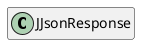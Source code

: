 @startuml
set namespaceSeparator \\
hide members
hide << alias >> circle

class JJsonResponse
@enduml
